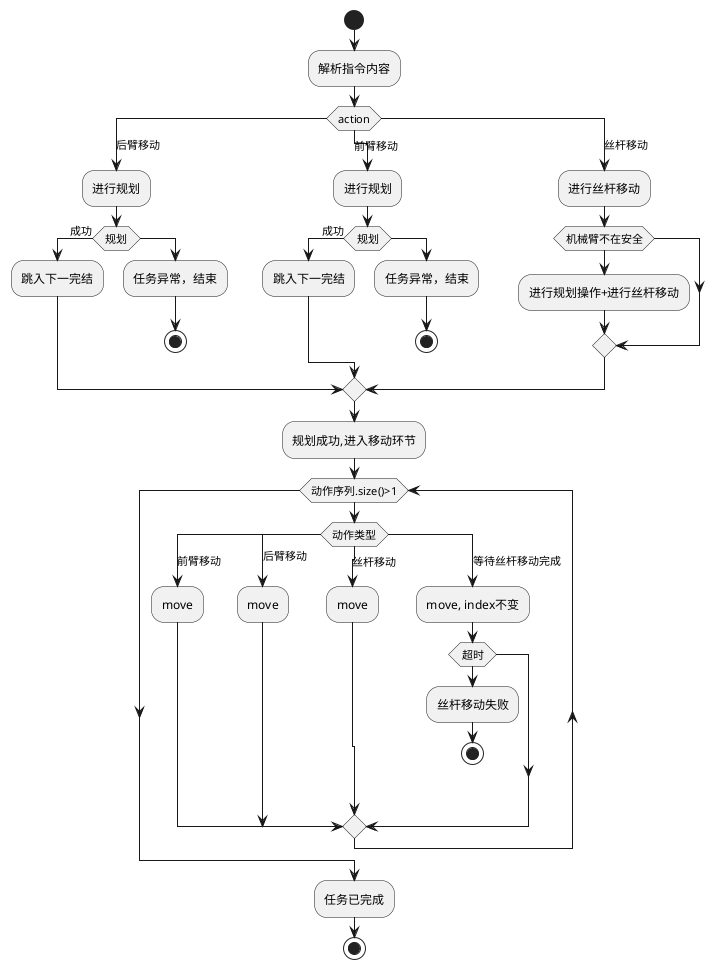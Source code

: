 @startuml
'https://plantuml.com/use-case-diagram

|callback|
start
:解析指令内容;
switch(action)
case(后臂移动)
    :进行规划;
    if (规划) then (成功)
        :跳入下一完结;
    else
        :任务异常，结束;
        stop
    endif
case(前臂移动)
    :进行规划;
    if (规划) then (成功)
            :跳入下一完结;
        else
            :任务异常，结束;
            stop
        endif
case(丝杆移动)
    :进行丝杆移动;
    if (机械臂不在安全) then
        :进行规划操作+进行丝杆移动;
    endif
endswitch
:规划成功,进入移动环节;

while(动作序列.size()>1)
    switch(动作类型)
    case(前臂移动)
        :move;
    case(后臂移动)
        :move;
    case(丝杆移动)
        :move;
    case(等待丝杆移动完成)
        :move, index不变;
        if (超时) then
            :丝杆移动失败;
            stop
        endif
    endswitch
endwhile
:任务已完成;
stop
@enduml